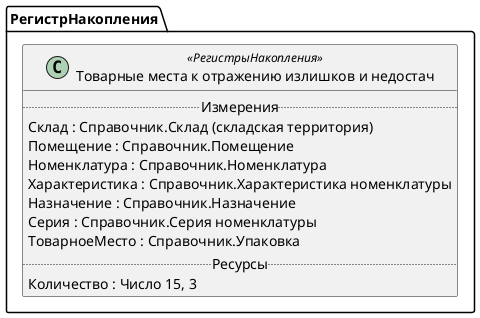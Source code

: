 ﻿@startuml ТоварныеМестаКОтражениюИзлишковНедостач
'!include templates.wsd
'..\include templates.wsd
class РегистрНакопления.ТоварныеМестаКОтражениюИзлишковНедостач as "Товарные места к отражению излишков и недостач" <<РегистрыНакопления>>
{
..Измерения..
Склад : Справочник.Склад (складская территория)
Помещение : Справочник.Помещение
Номенклатура : Справочник.Номенклатура
Характеристика : Справочник.Характеристика номенклатуры
Назначение : Справочник.Назначение
Серия : Справочник.Серия номенклатуры
ТоварноеМесто : Справочник.Упаковка
..Ресурсы..
Количество : Число 15, 3
}
@enduml
